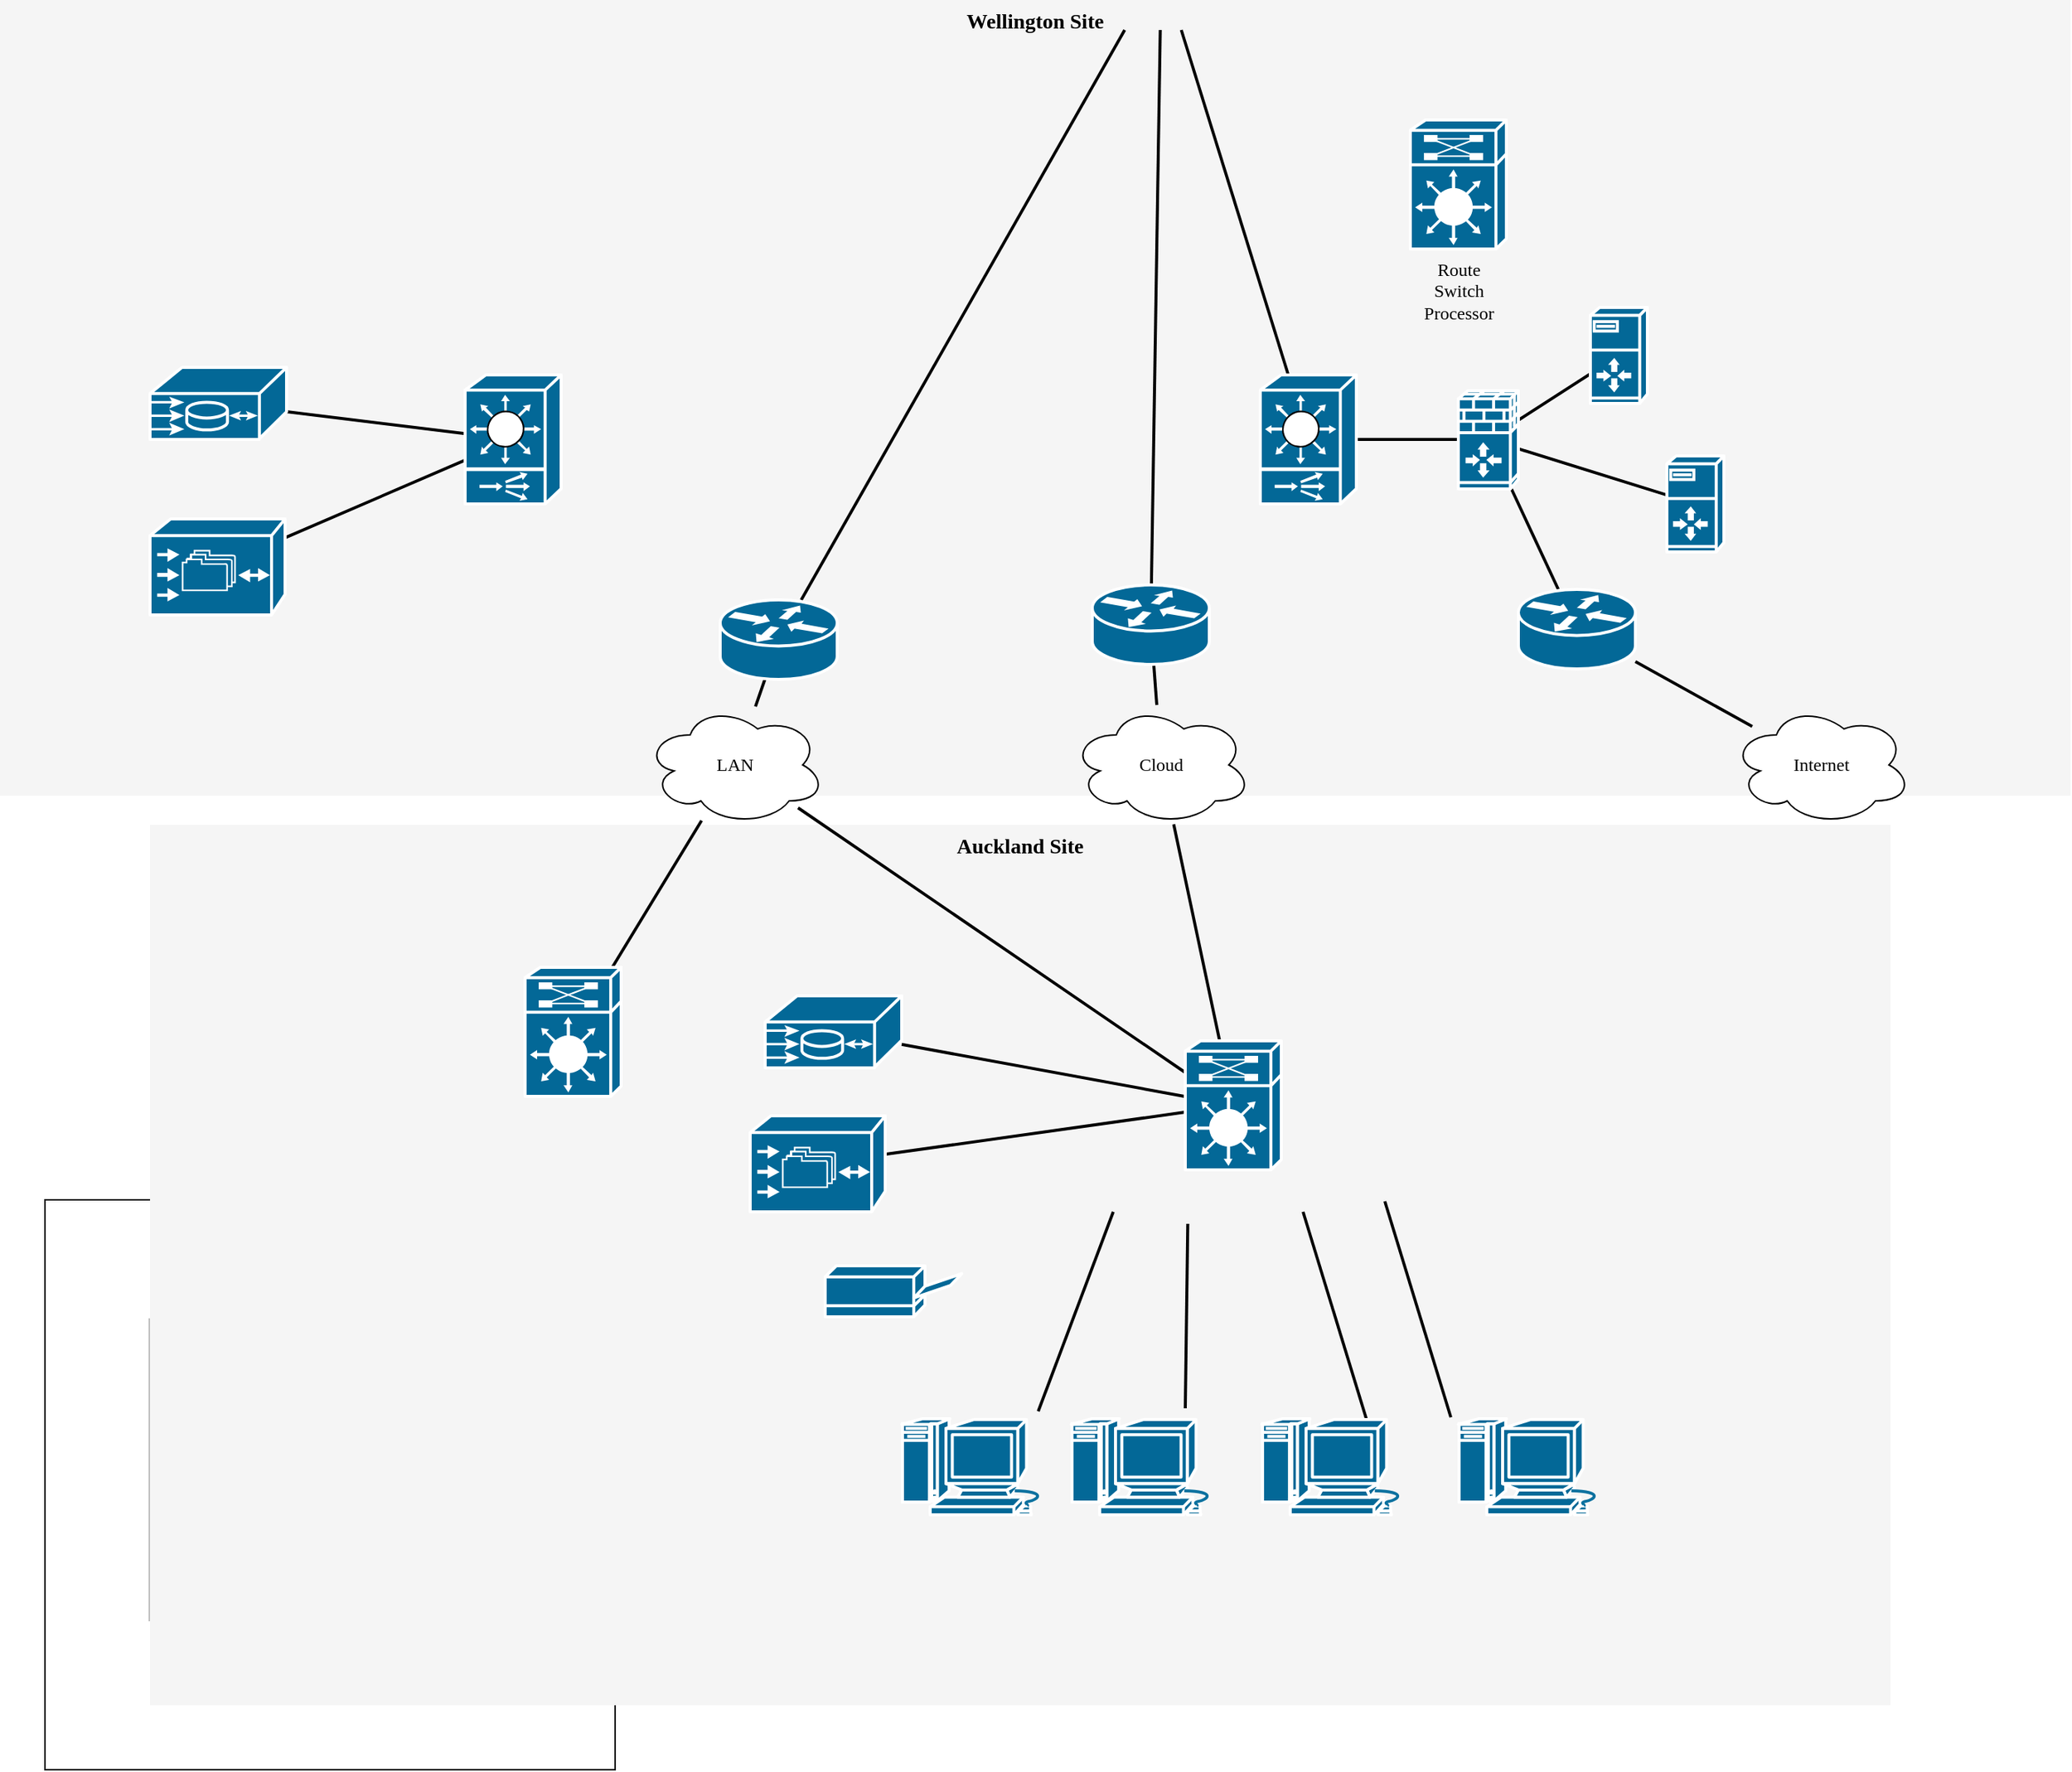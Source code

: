 <mxfile version="20.2.3" type="github">
  <diagram id="fRpFt_2I4HM4OCApwyHM" name="Page-1">
    <mxGraphModel dx="1422" dy="794" grid="1" gridSize="10" guides="1" tooltips="1" connect="1" arrows="1" fold="1" page="1" pageScale="1" pageWidth="850" pageHeight="1100" math="0" shadow="0">
      <root>
        <mxCell id="0" />
        <mxCell id="1" parent="0" />
        <mxCell id="jB3OHQUV2mV3nUZ_Sb22-6" value="&#xa;&lt;h2 style=&quot;margin: 0in 0in 0.0pt; break-after: avoid; font-size: 16pt; font-family: &amp;quot;Times New Roman&amp;quot;; font-weight: normal; text-align: center;&quot; align=&quot;center&quot;&gt;&lt;b&gt;&lt;i&gt;&lt;img src=&quot;https://people.uwec.edu/hiltonts/101/CBAsample/Projectsample_files/image029.gif&quot; height=&quot;202&quot; width=&quot;242&quot;&gt;&lt;/i&gt;&lt;/b&gt;&lt;b&gt;&lt;i&gt;&lt;/i&gt;&lt;/b&gt;&lt;/h2&gt;&#xa;&#xa;" style="whiteSpace=wrap;html=1;aspect=fixed;" vertex="1" parent="1">
          <mxGeometry x="290" y="830" width="380" height="380" as="geometry" />
        </mxCell>
        <mxCell id="jB3OHQUV2mV3nUZ_Sb22-12" value="Wellington Site" style="whiteSpace=wrap;html=1;rounded=0;shadow=0;comic=0;strokeWidth=1;fontFamily=Verdana;fontSize=14;fillColor=#f5f5f5;strokeColor=none;fontStyle=1;verticalAlign=top;" vertex="1" parent="1">
          <mxGeometry x="260" y="30" width="1380" height="530.5" as="geometry" />
        </mxCell>
        <mxCell id="jB3OHQUV2mV3nUZ_Sb22-13" value="Auckland Site" style="whiteSpace=wrap;html=1;rounded=0;shadow=0;comic=0;strokeWidth=1;fontFamily=Verdana;fontSize=14;fillColor=#f5f5f5;strokeColor=none;fontStyle=1;verticalAlign=top;" vertex="1" parent="1">
          <mxGeometry x="360" y="580" width="1160" height="587" as="geometry" />
        </mxCell>
        <mxCell id="jB3OHQUV2mV3nUZ_Sb22-14" value="Route&lt;div&gt;Switch&lt;/div&gt;&lt;div&gt;Processor&lt;/div&gt;" style="shape=mxgraph.cisco.misc.route_switch_processor;html=1;dashed=0;fillColor=#036897;strokeColor=#ffffff;strokeWidth=2;verticalLabelPosition=bottom;verticalAlign=top;rounded=0;shadow=0;comic=0;fontFamily=Verdana;fontSize=12;" vertex="1" parent="1">
          <mxGeometry x="1200" y="110" width="64" height="86" as="geometry" />
        </mxCell>
        <mxCell id="jB3OHQUV2mV3nUZ_Sb22-15" style="edgeStyle=none;html=1;labelBackgroundColor=none;startFill=0;endArrow=none;endFill=0;strokeWidth=2;fontFamily=Verdana;fontSize=12;" edge="1" parent="1" target="jB3OHQUV2mV3nUZ_Sb22-22">
          <mxGeometry relative="1" as="geometry">
            <mxPoint x="1047.335" y="50" as="sourcePoint" />
          </mxGeometry>
        </mxCell>
        <mxCell id="jB3OHQUV2mV3nUZ_Sb22-16" style="edgeStyle=none;html=1;labelBackgroundColor=none;startFill=0;endArrow=none;endFill=0;strokeWidth=2;fontFamily=Verdana;fontSize=12;" edge="1" parent="1" target="jB3OHQUV2mV3nUZ_Sb22-47">
          <mxGeometry relative="1" as="geometry">
            <mxPoint x="1009.606" y="50" as="sourcePoint" />
          </mxGeometry>
        </mxCell>
        <mxCell id="jB3OHQUV2mV3nUZ_Sb22-17" style="edgeStyle=none;html=1;labelBackgroundColor=none;startFill=0;endArrow=none;endFill=0;strokeWidth=2;fontFamily=Verdana;fontSize=12;" edge="1" parent="1" target="jB3OHQUV2mV3nUZ_Sb22-49">
          <mxGeometry relative="1" as="geometry">
            <mxPoint x="1033.315" y="50" as="sourcePoint" />
          </mxGeometry>
        </mxCell>
        <mxCell id="jB3OHQUV2mV3nUZ_Sb22-18" style="edgeStyle=none;html=1;labelBackgroundColor=none;startFill=0;endArrow=none;endFill=0;strokeWidth=2;fontFamily=Verdana;fontSize=12;" edge="1" parent="1" source="jB3OHQUV2mV3nUZ_Sb22-20" target="jB3OHQUV2mV3nUZ_Sb22-24">
          <mxGeometry relative="1" as="geometry" />
        </mxCell>
        <mxCell id="jB3OHQUV2mV3nUZ_Sb22-19" style="edgeStyle=none;html=1;labelBackgroundColor=none;startFill=0;endArrow=none;endFill=0;strokeWidth=2;fontFamily=Verdana;fontSize=12;" edge="1" parent="1" source="jB3OHQUV2mV3nUZ_Sb22-20" target="jB3OHQUV2mV3nUZ_Sb22-23">
          <mxGeometry relative="1" as="geometry" />
        </mxCell>
        <mxCell id="jB3OHQUV2mV3nUZ_Sb22-20" value="" style="shape=mxgraph.cisco.switches.content_switch;html=1;dashed=0;fillColor=#036897;strokeColor=#ffffff;strokeWidth=2;verticalLabelPosition=bottom;verticalAlign=top;rounded=0;shadow=0;comic=0;fontFamily=Verdana;fontSize=12;" vertex="1" parent="1">
          <mxGeometry x="570" y="280" width="64" height="86" as="geometry" />
        </mxCell>
        <mxCell id="jB3OHQUV2mV3nUZ_Sb22-21" style="edgeStyle=none;html=1;labelBackgroundColor=none;startFill=0;endArrow=none;endFill=0;strokeWidth=2;fontFamily=Verdana;fontSize=12;" edge="1" parent="1" source="jB3OHQUV2mV3nUZ_Sb22-22" target="jB3OHQUV2mV3nUZ_Sb22-28">
          <mxGeometry relative="1" as="geometry" />
        </mxCell>
        <mxCell id="jB3OHQUV2mV3nUZ_Sb22-22" value="" style="shape=mxgraph.cisco.switches.content_switch;html=1;dashed=0;fillColor=#036897;strokeColor=#ffffff;strokeWidth=2;verticalLabelPosition=bottom;verticalAlign=top;rounded=0;shadow=0;comic=0;fontFamily=Verdana;fontSize=12;" vertex="1" parent="1">
          <mxGeometry x="1100" y="280" width="64" height="86" as="geometry" />
        </mxCell>
        <mxCell id="jB3OHQUV2mV3nUZ_Sb22-23" value="" style="shape=mxgraph.cisco.storage.cisco_file_engine;html=1;dashed=0;fillColor=#036897;strokeColor=#ffffff;strokeWidth=2;verticalLabelPosition=bottom;verticalAlign=top;rounded=0;shadow=0;comic=0;fontFamily=Verdana;fontSize=12;" vertex="1" parent="1">
          <mxGeometry x="360" y="376" width="90" height="64" as="geometry" />
        </mxCell>
        <mxCell id="jB3OHQUV2mV3nUZ_Sb22-24" value="" style="shape=mxgraph.cisco.misc.me1100;html=1;dashed=0;fillColor=#036897;strokeColor=#ffffff;strokeWidth=2;verticalLabelPosition=bottom;verticalAlign=top;rounded=0;shadow=0;comic=0;fontFamily=Verdana;fontSize=12;" vertex="1" parent="1">
          <mxGeometry x="360" y="275" width="91" height="48" as="geometry" />
        </mxCell>
        <mxCell id="jB3OHQUV2mV3nUZ_Sb22-25" style="edgeStyle=none;html=1;labelBackgroundColor=none;startFill=0;endArrow=none;endFill=0;strokeWidth=2;fontFamily=Verdana;fontSize=12;" edge="1" parent="1" source="jB3OHQUV2mV3nUZ_Sb22-28" target="jB3OHQUV2mV3nUZ_Sb22-29">
          <mxGeometry relative="1" as="geometry" />
        </mxCell>
        <mxCell id="jB3OHQUV2mV3nUZ_Sb22-26" style="edgeStyle=none;html=1;labelBackgroundColor=none;startFill=0;endArrow=none;endFill=0;strokeWidth=2;fontFamily=Verdana;fontSize=12;" edge="1" parent="1" source="jB3OHQUV2mV3nUZ_Sb22-28" target="jB3OHQUV2mV3nUZ_Sb22-30">
          <mxGeometry relative="1" as="geometry" />
        </mxCell>
        <mxCell id="jB3OHQUV2mV3nUZ_Sb22-27" style="edgeStyle=none;html=1;labelBackgroundColor=none;startFill=0;endArrow=none;endFill=0;strokeWidth=2;fontFamily=Verdana;fontSize=12;" edge="1" parent="1" source="jB3OHQUV2mV3nUZ_Sb22-28" target="jB3OHQUV2mV3nUZ_Sb22-51">
          <mxGeometry relative="1" as="geometry" />
        </mxCell>
        <mxCell id="jB3OHQUV2mV3nUZ_Sb22-28" value="" style="shape=mxgraph.cisco.security.ios_firewall;html=1;dashed=0;fillColor=#036897;strokeColor=#ffffff;strokeWidth=2;verticalLabelPosition=bottom;verticalAlign=top;rounded=0;shadow=0;comic=0;fontFamily=Verdana;fontSize=12;" vertex="1" parent="1">
          <mxGeometry x="1232" y="290" width="40" height="66" as="geometry" />
        </mxCell>
        <mxCell id="jB3OHQUV2mV3nUZ_Sb22-29" value="" style="shape=mxgraph.cisco.servers.server_with_router;html=1;dashed=0;fillColor=#036897;strokeColor=#ffffff;strokeWidth=2;verticalLabelPosition=bottom;verticalAlign=top;rounded=0;shadow=0;comic=0;fontFamily=Verdana;fontSize=12;" vertex="1" parent="1">
          <mxGeometry x="1320" y="235" width="38" height="64" as="geometry" />
        </mxCell>
        <mxCell id="jB3OHQUV2mV3nUZ_Sb22-30" value="" style="shape=mxgraph.cisco.servers.server_with_router;html=1;dashed=0;fillColor=#036897;strokeColor=#ffffff;strokeWidth=2;verticalLabelPosition=bottom;verticalAlign=top;rounded=0;shadow=0;comic=0;fontFamily=Verdana;fontSize=12;" vertex="1" parent="1">
          <mxGeometry x="1371" y="334" width="38" height="64" as="geometry" />
        </mxCell>
        <mxCell id="jB3OHQUV2mV3nUZ_Sb22-31" style="edgeStyle=none;html=1;labelBackgroundColor=none;startFill=0;endArrow=none;endFill=0;strokeWidth=2;fontFamily=Verdana;fontSize=12;" edge="1" parent="1" source="jB3OHQUV2mV3nUZ_Sb22-33" target="jB3OHQUV2mV3nUZ_Sb22-37">
          <mxGeometry relative="1" as="geometry" />
        </mxCell>
        <mxCell id="jB3OHQUV2mV3nUZ_Sb22-32" style="edgeStyle=none;html=1;labelBackgroundColor=none;startFill=0;endArrow=none;endFill=0;strokeWidth=2;fontFamily=Verdana;fontSize=12;" edge="1" parent="1" source="jB3OHQUV2mV3nUZ_Sb22-33" target="jB3OHQUV2mV3nUZ_Sb22-40">
          <mxGeometry relative="1" as="geometry" />
        </mxCell>
        <mxCell id="jB3OHQUV2mV3nUZ_Sb22-33" value="LAN" style="ellipse;shape=cloud;whiteSpace=wrap;html=1;rounded=0;shadow=0;comic=0;strokeWidth=1;fontFamily=Verdana;fontSize=12;" vertex="1" parent="1">
          <mxGeometry x="690" y="500" width="120" height="80" as="geometry" />
        </mxCell>
        <mxCell id="jB3OHQUV2mV3nUZ_Sb22-34" style="edgeStyle=none;html=1;labelBackgroundColor=none;startFill=0;endArrow=none;endFill=0;strokeWidth=2;fontFamily=Verdana;fontSize=12;" edge="1" parent="1" source="jB3OHQUV2mV3nUZ_Sb22-35" target="jB3OHQUV2mV3nUZ_Sb22-40">
          <mxGeometry relative="1" as="geometry" />
        </mxCell>
        <mxCell id="jB3OHQUV2mV3nUZ_Sb22-35" value="Cloud" style="ellipse;shape=cloud;whiteSpace=wrap;html=1;rounded=0;shadow=0;comic=0;strokeWidth=1;fontFamily=Verdana;fontSize=12;" vertex="1" parent="1">
          <mxGeometry x="974" y="500" width="120" height="80" as="geometry" />
        </mxCell>
        <mxCell id="jB3OHQUV2mV3nUZ_Sb22-36" value="Internet" style="ellipse;shape=cloud;whiteSpace=wrap;html=1;rounded=0;shadow=0;comic=0;strokeWidth=1;fontFamily=Verdana;fontSize=12;" vertex="1" parent="1">
          <mxGeometry x="1414" y="500" width="120" height="80" as="geometry" />
        </mxCell>
        <mxCell id="jB3OHQUV2mV3nUZ_Sb22-37" value="" style="shape=mxgraph.cisco.misc.route_switch_processor;html=1;dashed=0;fillColor=#036897;strokeColor=#ffffff;strokeWidth=2;verticalLabelPosition=bottom;verticalAlign=top;rounded=0;shadow=0;comic=0;fontFamily=Verdana;fontSize=12;" vertex="1" parent="1">
          <mxGeometry x="610" y="675" width="64" height="86" as="geometry" />
        </mxCell>
        <mxCell id="jB3OHQUV2mV3nUZ_Sb22-38" style="edgeStyle=none;html=1;labelBackgroundColor=none;startFill=0;endArrow=none;endFill=0;strokeWidth=2;fontFamily=Verdana;fontSize=12;" edge="1" parent="1" source="jB3OHQUV2mV3nUZ_Sb22-40" target="jB3OHQUV2mV3nUZ_Sb22-41">
          <mxGeometry relative="1" as="geometry" />
        </mxCell>
        <mxCell id="jB3OHQUV2mV3nUZ_Sb22-39" style="edgeStyle=none;html=1;labelBackgroundColor=none;startFill=0;endArrow=none;endFill=0;strokeWidth=2;fontFamily=Verdana;fontSize=12;" edge="1" parent="1" source="jB3OHQUV2mV3nUZ_Sb22-40" target="jB3OHQUV2mV3nUZ_Sb22-42">
          <mxGeometry relative="1" as="geometry" />
        </mxCell>
        <mxCell id="jB3OHQUV2mV3nUZ_Sb22-40" value="" style="shape=mxgraph.cisco.misc.route_switch_processor;html=1;dashed=0;fillColor=#036897;strokeColor=#ffffff;strokeWidth=2;verticalLabelPosition=bottom;verticalAlign=top;rounded=0;shadow=0;comic=0;fontFamily=Verdana;fontSize=12;" vertex="1" parent="1">
          <mxGeometry x="1050" y="724" width="64" height="86" as="geometry" />
        </mxCell>
        <mxCell id="jB3OHQUV2mV3nUZ_Sb22-41" value="" style="shape=mxgraph.cisco.misc.me1100;html=1;dashed=0;fillColor=#036897;strokeColor=#ffffff;strokeWidth=2;verticalLabelPosition=bottom;verticalAlign=top;rounded=0;shadow=0;comic=0;fontFamily=Verdana;fontSize=12;" vertex="1" parent="1">
          <mxGeometry x="770" y="694" width="91" height="48" as="geometry" />
        </mxCell>
        <mxCell id="jB3OHQUV2mV3nUZ_Sb22-42" value="" style="shape=mxgraph.cisco.storage.cisco_file_engine;html=1;dashed=0;fillColor=#036897;strokeColor=#ffffff;strokeWidth=2;verticalLabelPosition=bottom;verticalAlign=top;rounded=0;shadow=0;comic=0;fontFamily=Verdana;fontSize=12;" vertex="1" parent="1">
          <mxGeometry x="760" y="774" width="90" height="64" as="geometry" />
        </mxCell>
        <mxCell id="jB3OHQUV2mV3nUZ_Sb22-43" style="edgeStyle=none;html=1;labelBackgroundColor=none;startFill=0;endArrow=none;endFill=0;strokeWidth=2;fontFamily=Verdana;fontSize=12;" edge="1" parent="1">
          <mxGeometry relative="1" as="geometry">
            <mxPoint x="1128.5" y="838" as="sourcePoint" />
            <mxPoint x="1172.502" y="982" as="targetPoint" />
          </mxGeometry>
        </mxCell>
        <mxCell id="jB3OHQUV2mV3nUZ_Sb22-44" style="edgeStyle=none;html=1;labelBackgroundColor=none;startFill=0;endArrow=none;endFill=0;strokeWidth=2;fontFamily=Verdana;fontSize=12;" edge="1" parent="1">
          <mxGeometry relative="1" as="geometry">
            <mxPoint x="1051.66" y="846" as="sourcePoint" />
            <mxPoint x="1050.0" y="969" as="targetPoint" />
          </mxGeometry>
        </mxCell>
        <mxCell id="jB3OHQUV2mV3nUZ_Sb22-45" style="edgeStyle=none;html=1;labelBackgroundColor=none;startFill=0;endArrow=none;endFill=0;strokeWidth=2;fontFamily=Verdana;fontSize=12;" edge="1" parent="1">
          <mxGeometry relative="1" as="geometry">
            <mxPoint x="1002" y="838" as="sourcePoint" />
            <mxPoint x="951.996" y="971" as="targetPoint" />
          </mxGeometry>
        </mxCell>
        <mxCell id="jB3OHQUV2mV3nUZ_Sb22-46" style="edgeStyle=none;html=1;labelBackgroundColor=none;startFill=0;endArrow=none;endFill=0;strokeWidth=2;fontFamily=Verdana;fontSize=12;" edge="1" parent="1" source="jB3OHQUV2mV3nUZ_Sb22-47" target="jB3OHQUV2mV3nUZ_Sb22-33">
          <mxGeometry relative="1" as="geometry" />
        </mxCell>
        <mxCell id="jB3OHQUV2mV3nUZ_Sb22-47" value="" style="shape=mxgraph.cisco.routers.router;html=1;dashed=0;fillColor=#036897;strokeColor=#ffffff;strokeWidth=2;verticalLabelPosition=bottom;verticalAlign=top;rounded=0;shadow=0;comic=0;fontFamily=Verdana;fontSize=12;" vertex="1" parent="1">
          <mxGeometry x="740" y="430" width="78" height="53" as="geometry" />
        </mxCell>
        <mxCell id="jB3OHQUV2mV3nUZ_Sb22-48" style="edgeStyle=none;html=1;labelBackgroundColor=none;startFill=0;endArrow=none;endFill=0;strokeWidth=2;fontFamily=Verdana;fontSize=12;" edge="1" parent="1" source="jB3OHQUV2mV3nUZ_Sb22-49" target="jB3OHQUV2mV3nUZ_Sb22-35">
          <mxGeometry relative="1" as="geometry" />
        </mxCell>
        <mxCell id="jB3OHQUV2mV3nUZ_Sb22-49" value="" style="shape=mxgraph.cisco.routers.router;html=1;dashed=0;fillColor=#036897;strokeColor=#ffffff;strokeWidth=2;verticalLabelPosition=bottom;verticalAlign=top;rounded=0;shadow=0;comic=0;fontFamily=Verdana;fontSize=12;" vertex="1" parent="1">
          <mxGeometry x="988" y="420" width="78" height="53" as="geometry" />
        </mxCell>
        <mxCell id="jB3OHQUV2mV3nUZ_Sb22-50" style="edgeStyle=none;html=1;labelBackgroundColor=none;startFill=0;endArrow=none;endFill=0;strokeWidth=2;fontFamily=Verdana;fontSize=12;" edge="1" parent="1" source="jB3OHQUV2mV3nUZ_Sb22-51" target="jB3OHQUV2mV3nUZ_Sb22-36">
          <mxGeometry relative="1" as="geometry" />
        </mxCell>
        <mxCell id="jB3OHQUV2mV3nUZ_Sb22-51" value="" style="shape=mxgraph.cisco.routers.router;html=1;dashed=0;fillColor=#036897;strokeColor=#ffffff;strokeWidth=2;verticalLabelPosition=bottom;verticalAlign=top;rounded=0;shadow=0;comic=0;fontFamily=Verdana;fontSize=12;" vertex="1" parent="1">
          <mxGeometry x="1272" y="423" width="78" height="53" as="geometry" />
        </mxCell>
        <mxCell id="jB3OHQUV2mV3nUZ_Sb22-52" value="" style="shape=mxgraph.cisco.computers_and_peripherals.printer;sketch=0;html=1;pointerEvents=1;dashed=0;fillColor=#036897;strokeColor=#ffffff;strokeWidth=2;verticalLabelPosition=bottom;verticalAlign=top;align=center;outlineConnect=0;" vertex="1" parent="1">
          <mxGeometry x="810" y="874" width="91" height="34" as="geometry" />
        </mxCell>
        <mxCell id="jB3OHQUV2mV3nUZ_Sb22-53" value="" style="shape=mxgraph.cisco.computers_and_peripherals.macintosh;sketch=0;html=1;pointerEvents=1;dashed=0;fillColor=#036897;strokeColor=#ffffff;strokeWidth=2;verticalLabelPosition=bottom;verticalAlign=top;align=center;outlineConnect=0;" vertex="1" parent="1">
          <mxGeometry x="861" y="976" width="99" height="64" as="geometry" />
        </mxCell>
        <mxCell id="jB3OHQUV2mV3nUZ_Sb22-54" value="" style="shape=mxgraph.cisco.computers_and_peripherals.macintosh;sketch=0;html=1;pointerEvents=1;dashed=0;fillColor=#036897;strokeColor=#ffffff;strokeWidth=2;verticalLabelPosition=bottom;verticalAlign=top;align=center;outlineConnect=0;" vertex="1" parent="1">
          <mxGeometry x="974" y="976" width="99" height="64" as="geometry" />
        </mxCell>
        <mxCell id="jB3OHQUV2mV3nUZ_Sb22-55" value="" style="shape=mxgraph.cisco.computers_and_peripherals.macintosh;sketch=0;html=1;pointerEvents=1;dashed=0;fillColor=#036897;strokeColor=#ffffff;strokeWidth=2;verticalLabelPosition=bottom;verticalAlign=top;align=center;outlineConnect=0;" vertex="1" parent="1">
          <mxGeometry x="1101" y="976" width="99" height="64" as="geometry" />
        </mxCell>
        <mxCell id="jB3OHQUV2mV3nUZ_Sb22-56" value="" style="shape=mxgraph.cisco.computers_and_peripherals.macintosh;sketch=0;html=1;pointerEvents=1;dashed=0;fillColor=#036897;strokeColor=#ffffff;strokeWidth=2;verticalLabelPosition=bottom;verticalAlign=top;align=center;outlineConnect=0;" vertex="1" parent="1">
          <mxGeometry x="1232" y="976" width="99" height="64" as="geometry" />
        </mxCell>
        <mxCell id="jB3OHQUV2mV3nUZ_Sb22-57" style="edgeStyle=none;html=1;labelBackgroundColor=none;startFill=0;endArrow=none;endFill=0;strokeWidth=2;fontFamily=Verdana;fontSize=12;" edge="1" parent="1">
          <mxGeometry relative="1" as="geometry">
            <mxPoint x="1183" y="831" as="sourcePoint" />
            <mxPoint x="1227.002" y="975" as="targetPoint" />
          </mxGeometry>
        </mxCell>
      </root>
    </mxGraphModel>
  </diagram>
</mxfile>

